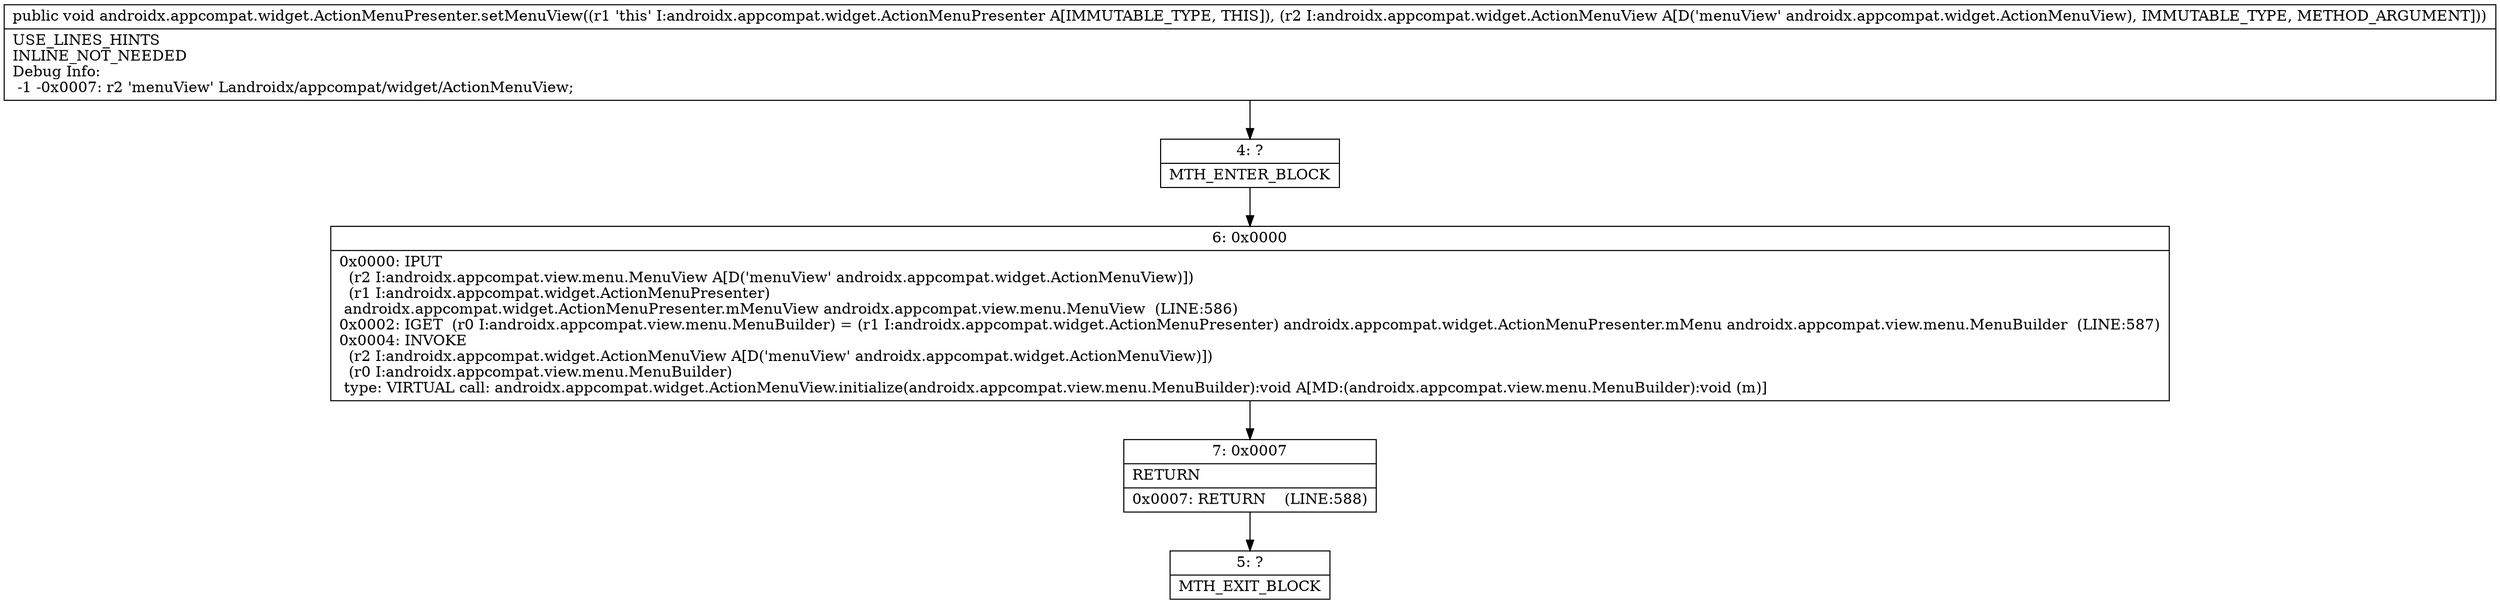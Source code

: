digraph "CFG forandroidx.appcompat.widget.ActionMenuPresenter.setMenuView(Landroidx\/appcompat\/widget\/ActionMenuView;)V" {
Node_4 [shape=record,label="{4\:\ ?|MTH_ENTER_BLOCK\l}"];
Node_6 [shape=record,label="{6\:\ 0x0000|0x0000: IPUT  \l  (r2 I:androidx.appcompat.view.menu.MenuView A[D('menuView' androidx.appcompat.widget.ActionMenuView)])\l  (r1 I:androidx.appcompat.widget.ActionMenuPresenter)\l androidx.appcompat.widget.ActionMenuPresenter.mMenuView androidx.appcompat.view.menu.MenuView  (LINE:586)\l0x0002: IGET  (r0 I:androidx.appcompat.view.menu.MenuBuilder) = (r1 I:androidx.appcompat.widget.ActionMenuPresenter) androidx.appcompat.widget.ActionMenuPresenter.mMenu androidx.appcompat.view.menu.MenuBuilder  (LINE:587)\l0x0004: INVOKE  \l  (r2 I:androidx.appcompat.widget.ActionMenuView A[D('menuView' androidx.appcompat.widget.ActionMenuView)])\l  (r0 I:androidx.appcompat.view.menu.MenuBuilder)\l type: VIRTUAL call: androidx.appcompat.widget.ActionMenuView.initialize(androidx.appcompat.view.menu.MenuBuilder):void A[MD:(androidx.appcompat.view.menu.MenuBuilder):void (m)]\l}"];
Node_7 [shape=record,label="{7\:\ 0x0007|RETURN\l|0x0007: RETURN    (LINE:588)\l}"];
Node_5 [shape=record,label="{5\:\ ?|MTH_EXIT_BLOCK\l}"];
MethodNode[shape=record,label="{public void androidx.appcompat.widget.ActionMenuPresenter.setMenuView((r1 'this' I:androidx.appcompat.widget.ActionMenuPresenter A[IMMUTABLE_TYPE, THIS]), (r2 I:androidx.appcompat.widget.ActionMenuView A[D('menuView' androidx.appcompat.widget.ActionMenuView), IMMUTABLE_TYPE, METHOD_ARGUMENT]))  | USE_LINES_HINTS\lINLINE_NOT_NEEDED\lDebug Info:\l  \-1 \-0x0007: r2 'menuView' Landroidx\/appcompat\/widget\/ActionMenuView;\l}"];
MethodNode -> Node_4;Node_4 -> Node_6;
Node_6 -> Node_7;
Node_7 -> Node_5;
}

